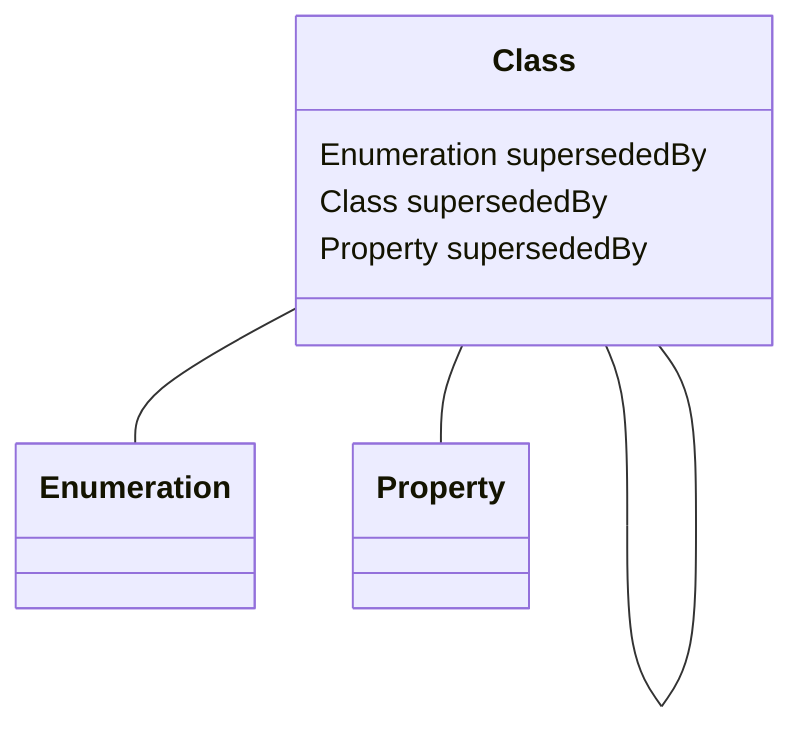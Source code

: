 classDiagram
  Class -- Enumeration
  Class -- Class
  Class -- Property


class Class {

  Enumeration supersededBy
  Class supersededBy
  Property supersededBy

 }